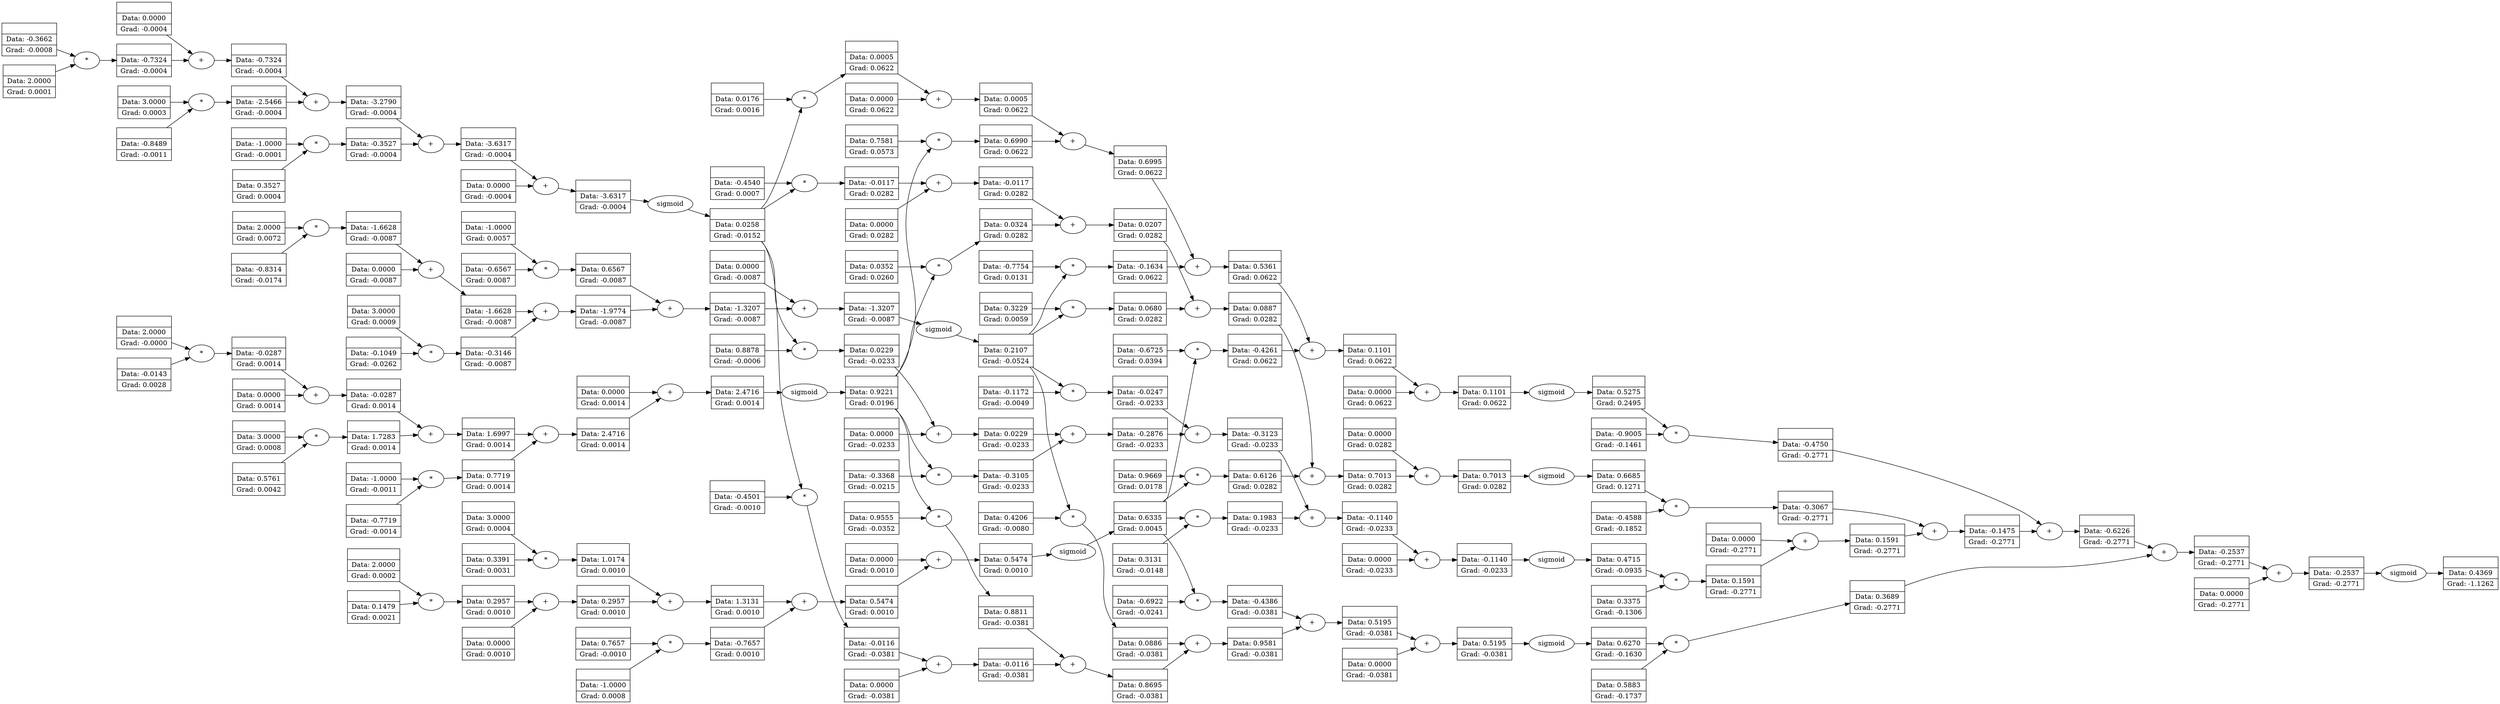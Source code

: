 digraph {
	graph [rankdir=LR]
	4974764048 [label=" | Data: -0.1634 | Grad:  0.0622" shape=record]
	"4974764048*" [label="*"]
	"4974764048*" -> 4974764048
	4974755920 [label=" | Data: 0.0000 | Grad: -0.0004" shape=record]
	4974755984 [label=" | Data: -0.7324 | Grad: -0.0004" shape=record]
	"4974755984+" [label="+"]
	"4974755984+" -> 4974755984
	4974764176 [label=" | Data: 0.5361 | Grad:  0.0622" shape=record]
	"4974764176+" [label="+"]
	"4974764176+" -> 4974764176
	4974756048 [label=" | Data: 3.0000 | Grad:  0.0003" shape=record]
	4974756112 [label=" | Data: -2.5466 | Grad: -0.0004" shape=record]
	"4974756112*" [label="*"]
	"4974756112*" -> 4974756112
	4974764304 [label=" | Data: -0.4261 | Grad:  0.0622" shape=record]
	"4974764304*" [label="*"]
	"4974764304*" -> 4974764304
	4974756240 [label=" | Data: -3.2790 | Grad: -0.0004" shape=record]
	"4974756240+" [label="+"]
	"4974756240+" -> 4974756240
	4974764432 [label=" | Data: 0.1101 | Grad:  0.0622" shape=record]
	"4974764432+" [label="+"]
	"4974764432+" -> 4974764432
	4974756368 [label=" | Data: -1.0000 | Grad: -0.0001" shape=record]
	4974756432 [label=" | Data: -0.3527 | Grad: -0.0004" shape=record]
	"4974756432*" [label="*"]
	"4974756432*" -> 4974756432
	4974764624 [label=" | Data: 0.5275 | Grad:  0.2495" shape=record]
	"4974764624sigmoid" [label=sigmoid]
	"4974764624sigmoid" -> 4974764624
	4974756560 [label=" | Data: -3.6317 | Grad: -0.0004" shape=record]
	"4974756560+" [label="+"]
	"4974756560+" -> 4974756560
	4974764752 [label=" | Data: 0.5195 | Grad: -0.0381" shape=record]
	"4974764752+" [label="+"]
	"4974764752+" -> 4974764752
	4974764816 [label=" | Data: -0.0116 | Grad: -0.0381" shape=record]
	"4974764816*" [label="*"]
	"4974764816*" -> 4974764816
	4974756752 [label=" | Data: 0.0258 | Grad: -0.0152" shape=record]
	"4974756752sigmoid" [label=sigmoid]
	"4974756752sigmoid" -> 4974756752
	4974764944 [label=" | Data: 0.0000 | Grad: -0.0381" shape=record]
	4974765008 [label=" | Data: -0.0116 | Grad: -0.0381" shape=record]
	"4974765008+" [label="+"]
	"4974765008+" -> 4974765008
	4974756880 [label=" | Data: 2.4716 | Grad:  0.0014" shape=record]
	"4974756880+" [label="+"]
	"4974756880+" -> 4974756880
	4974756944 [label=" | Data: 2.0000 | Grad: -0.0000" shape=record]
	4974765136 [label=" | Data: 0.8811 | Grad: -0.0381" shape=record]
	"4974765136*" [label="*"]
	"4974765136*" -> 4974765136
	4974757008 [label=" | Data: -0.0287 | Grad:  0.0014" shape=record]
	"4974757008*" [label="*"]
	"4974757008*" -> 4974757008
	4974763920 [label=" | Data: 0.6995 | Grad:  0.0622" shape=record]
	"4974763920+" [label="+"]
	"4974763920+" -> 4974763920
	4974765264 [label=" | Data: 0.8695 | Grad: -0.0381" shape=record]
	"4974765264+" [label="+"]
	"4974765264+" -> 4974765264
	4974757136 [label=" | Data: 0.0000 | Grad:  0.0014" shape=record]
	4974757200 [label=" | Data: -0.0287 | Grad:  0.0014" shape=record]
	"4974757200+" [label="+"]
	"4974757200+" -> 4974757200
	4974765392 [label=" | Data: 0.0886 | Grad: -0.0381" shape=record]
	"4974765392*" [label="*"]
	"4974765392*" -> 4974765392
	4974757328 [label=" | Data: 3.0000 | Grad:  0.0008" shape=record]
	4974765520 [label=" | Data: 0.9581 | Grad: -0.0381" shape=record]
	"4974765520+" [label="+"]
	"4974765520+" -> 4974765520
	4974757392 [label=" | Data: 1.7283 | Grad:  0.0014" shape=record]
	"4974757392*" [label="*"]
	"4974757392*" -> 4974757392
	4974765648 [label=" | Data: -0.4386 | Grad: -0.0381" shape=record]
	"4974765648*" [label="*"]
	"4974765648*" -> 4974765648
	4974757520 [label=" | Data: 1.6997 | Grad:  0.0014" shape=record]
	"4974757520+" [label="+"]
	"4974757520+" -> 4974757520
	4974765776 [label=" | Data: 0.5195 | Grad: -0.0381" shape=record]
	"4974765776+" [label="+"]
	"4974765776+" -> 4974765776
	4974757648 [label=" | Data: -1.0000 | Grad: -0.0011" shape=record]
	4974757712 [label=" | Data: 0.7719 | Grad:  0.0014" shape=record]
	"4974757712*" [label="*"]
	"4974757712*" -> 4974757712
	4974765968 [label=" | Data: 0.6270 | Grad: -0.1630" shape=record]
	"4974765968sigmoid" [label=sigmoid]
	"4974765968sigmoid" -> 4974765968
	4974757840 [label=" | Data: 2.4716 | Grad:  0.0014" shape=record]
	"4974757840+" [label="+"]
	"4974757840+" -> 4974757840
	4974766096 [label=" | Data: -0.2537 | Grad: -0.2771" shape=record]
	"4974766096+" [label="+"]
	"4974766096+" -> 4974766096
	4974766160 [label=" | Data: 0.1591 | Grad: -0.2771" shape=record]
	"4974766160*" [label="*"]
	"4974766160*" -> 4974766160
	4974758032 [label=" | Data: 0.9221 | Grad:  0.0196" shape=record]
	"4974758032sigmoid" [label=sigmoid]
	"4974758032sigmoid" -> 4974758032
	4974766288 [label=" | Data: 0.0000 | Grad: -0.2771" shape=record]
	4974766352 [label=" | Data: 0.1591 | Grad: -0.2771" shape=record]
	"4974766352+" [label="+"]
	"4974766352+" -> 4974766352
	4974758160 [label=" | Data: -1.3207 | Grad: -0.0087" shape=record]
	"4974758160+" [label="+"]
	"4974758160+" -> 4974758160
	4974758224 [label=" | Data: 2.0000 | Grad:  0.0072" shape=record]
	4974758288 [label=" | Data: -1.6628 | Grad: -0.0087" shape=record]
	"4974758288*" [label="*"]
	"4974758288*" -> 4974758288
	4974766480 [label=" | Data: -0.3067 | Grad: -0.2771" shape=record]
	"4974766480*" [label="*"]
	"4974766480*" -> 4974766480
	4974766608 [label=" | Data: -0.1475 | Grad: -0.2771" shape=record]
	"4974766608+" [label="+"]
	"4974766608+" -> 4974766608
	4974758416 [label=" | Data: 0.0000 | Grad: -0.0087" shape=record]
	4974758480 [label=" | Data: -1.6628 | Grad: -0.0087" shape=record]
	"4974758480+" [label="+"]
	"4974758480+" -> 4974758480
	4974766736 [label=" | Data: -0.4750 | Grad: -0.2771" shape=record]
	"4974766736*" [label="*"]
	"4974766736*" -> 4974766736
	4974758608 [label=" | Data: 3.0000 | Grad:  0.0009" shape=record]
	4974766864 [label=" | Data: -0.6226 | Grad: -0.2771" shape=record]
	"4974766864+" [label="+"]
	"4974766864+" -> 4974766864
	4974758672 [label=" | Data: -0.3146 | Grad: -0.0087" shape=record]
	"4974758672*" [label="*"]
	"4974758672*" -> 4974758672
	4974758800 [label=" | Data: -1.9774 | Grad: -0.0087" shape=record]
	"4974758800+" [label="+"]
	"4974758800+" -> 4974758800
	4974766992 [label=" | Data: 0.3689 | Grad: -0.2771" shape=record]
	"4974766992*" [label="*"]
	"4974766992*" -> 4974766992
	4974767120 [label=" | Data: -0.2537 | Grad: -0.2771" shape=record]
	"4974767120+" [label="+"]
	"4974767120+" -> 4974767120
	4974758928 [label=" | Data: -1.0000 | Grad:  0.0057" shape=record]
	4974758992 [label=" | Data: 0.6567 | Grad: -0.0087" shape=record]
	"4974758992*" [label="*"]
	"4974758992*" -> 4974758992
	4974767312 [label=" | Data: 0.4369 | Grad: -1.1262" shape=record]
	"4974767312sigmoid" [label=sigmoid]
	"4974767312sigmoid" -> 4974767312
	4974759120 [label=" | Data: -1.3207 | Grad: -0.0087" shape=record]
	"4974759120+" [label="+"]
	"4974759120+" -> 4974759120
	4974759312 [label=" | Data: 0.2107 | Grad: -0.0524" shape=record]
	"4974759312sigmoid" [label=sigmoid]
	"4974759312sigmoid" -> 4974759312
	4974759440 [label=" | Data: 0.5474 | Grad:  0.0010" shape=record]
	"4974759440+" [label="+"]
	"4974759440+" -> 4974759440
	4974759504 [label=" | Data: 2.0000 | Grad:  0.0002" shape=record]
	4974759568 [label=" | Data: 0.2957 | Grad:  0.0010" shape=record]
	"4974759568*" [label="*"]
	"4974759568*" -> 4974759568
	4974759696 [label=" | Data: 0.0000 | Grad:  0.0010" shape=record]
	4974759760 [label=" | Data: 0.2957 | Grad:  0.0010" shape=record]
	"4974759760+" [label="+"]
	"4974759760+" -> 4974759760
	4974759888 [label=" | Data: 3.0000 | Grad:  0.0004" shape=record]
	4974702608 [label=" | Data: -0.3662 | Grad: -0.0008" shape=record]
	4974759952 [label=" | Data: 1.0174 | Grad:  0.0010" shape=record]
	"4974759952*" [label="*"]
	"4974759952*" -> 4974759952
	4974702672 [label=" | Data: -0.8489 | Grad: -0.0011" shape=record]
	4974702736 [label=" | Data: 0.3527 | Grad:  0.0004" shape=record]
	4974760080 [label=" | Data: 1.3131 | Grad:  0.0010" shape=record]
	"4974760080+" [label="+"]
	"4974760080+" -> 4974760080
	4974760208 [label=" | Data: -1.0000 | Grad:  0.0008" shape=record]
	4974702928 [label=" | Data: -0.0143 | Grad:  0.0028" shape=record]
	4974760272 [label=" | Data: -0.7657 | Grad:  0.0010" shape=record]
	"4974760272*" [label="*"]
	"4974760272*" -> 4974760272
	4974702992 [label=" | Data: 0.5761 | Grad:  0.0042" shape=record]
	4974703056 [label=" | Data: -0.7719 | Grad: -0.0014" shape=record]
	4974760400 [label=" | Data: 0.5474 | Grad:  0.0010" shape=record]
	"4974760400+" [label="+"]
	"4974760400+" -> 4974760400
	4974703120 [label=" | Data: 0.0000 | Grad:  0.0014" shape=record]
	4974760592 [label=" | Data: 0.6335 | Grad:  0.0045" shape=record]
	"4974760592sigmoid" [label=sigmoid]
	"4974760592sigmoid" -> 4974760592
	4974703312 [label=" | Data: -0.8314 | Grad: -0.0174" shape=record]
	4974760720 [label=" | Data: -0.1140 | Grad: -0.0233" shape=record]
	"4974760720+" [label="+"]
	"4974760720+" -> 4974760720
	4974703376 [label=" | Data: -0.1049 | Grad: -0.0262" shape=record]
	4974703440 [label=" | Data: -0.6567 | Grad:  0.0087" shape=record]
	4974760784 [label=" | Data: 0.0229 | Grad: -0.0233" shape=record]
	"4974760784*" [label="*"]
	"4974760784*" -> 4974760784
	4974703504 [label=" | Data: 0.0000 | Grad: -0.0087" shape=record]
	4974760912 [label=" | Data: 0.0000 | Grad: -0.0233" shape=record]
	4974760976 [label=" | Data: 0.0229 | Grad: -0.0233" shape=record]
	"4974760976+" [label="+"]
	"4974760976+" -> 4974760976
	4974703696 [label=" | Data: 0.1479 | Grad:  0.0021" shape=record]
	4974761104 [label=" | Data: -0.3105 | Grad: -0.0233" shape=record]
	"4974761104*" [label="*"]
	"4974761104*" -> 4974761104
	4974703760 [label=" | Data: 0.3391 | Grad:  0.0031" shape=record]
	4974703824 [label=" | Data: 0.7657 | Grad: -0.0010" shape=record]
	4974761232 [label=" | Data: -0.2876 | Grad: -0.0233" shape=record]
	"4974761232+" [label="+"]
	"4974761232+" -> 4974761232
	4974703888 [label=" | Data: 0.0000 | Grad:  0.0010" shape=record]
	4974761360 [label=" | Data: -0.0247 | Grad: -0.0233" shape=record]
	"4974761360*" [label="*"]
	"4974761360*" -> 4974761360
	4974761488 [label=" | Data: -0.3123 | Grad: -0.0233" shape=record]
	"4974761488+" [label="+"]
	"4974761488+" -> 4974761488
	4974704208 [label=" | Data: 0.8878 | Grad: -0.0006" shape=record]
	4974704272 [label=" | Data: -0.3368 | Grad: -0.0215" shape=record]
	4797814416 [label=" | Data: 0.0000 | Grad: -0.0004" shape=record]
	4974761616 [label=" | Data: 0.1983 | Grad: -0.0233" shape=record]
	"4974761616*" [label="*"]
	"4974761616*" -> 4974761616
	4974704336 [label=" | Data: -0.1172 | Grad: -0.0049" shape=record]
	4974761744 [label=" | Data: -0.1140 | Grad: -0.0233" shape=record]
	"4974761744+" [label="+"]
	"4974761744+" -> 4974761744
	4974704400 [label=" | Data: 0.3131 | Grad: -0.0148" shape=record]
	4974704464 [label=" | Data: 0.0000 | Grad: -0.0233" shape=record]
	4974761936 [label=" | Data: 0.4715 | Grad: -0.0935" shape=record]
	"4974761936sigmoid" [label=sigmoid]
	"4974761936sigmoid" -> 4974761936
	4974704656 [label=" | Data: -0.4540 | Grad:  0.0007" shape=record]
	4974762064 [label=" | Data: 0.7013 | Grad:  0.0282" shape=record]
	"4974762064+" [label="+"]
	"4974762064+" -> 4974762064
	4974704720 [label=" | Data: 0.0352 | Grad:  0.0260" shape=record]
	4974762128 [label=" | Data: -0.0117 | Grad:  0.0282" shape=record]
	"4974762128*" [label="*"]
	"4974762128*" -> 4974762128
	4974704784 [label=" | Data: 0.3229 | Grad:  0.0059" shape=record]
	4974704848 [label=" | Data: 0.9669 | Grad:  0.0178" shape=record]
	4974704912 [label=" | Data: 0.0000 | Grad:  0.0282" shape=record]
	4974762256 [label=" | Data: 0.0000 | Grad:  0.0282" shape=record]
	4974762320 [label=" | Data: -0.0117 | Grad:  0.0282" shape=record]
	"4974762320+" [label="+"]
	"4974762320+" -> 4974762320
	4974762448 [label=" | Data: 0.0324 | Grad:  0.0282" shape=record]
	"4974762448*" [label="*"]
	"4974762448*" -> 4974762448
	4974705104 [label=" | Data: 0.0176 | Grad:  0.0016" shape=record]
	4974705168 [label=" | Data: 0.7581 | Grad:  0.0573" shape=record]
	4974762576 [label=" | Data: 0.0207 | Grad:  0.0282" shape=record]
	"4974762576+" [label="+"]
	"4974762576+" -> 4974762576
	4974705232 [label=" | Data: -0.7754 | Grad:  0.0131" shape=record]
	4974705296 [label=" | Data: -0.6725 | Grad:  0.0394" shape=record]
	4974762704 [label=" | Data: 0.0680 | Grad:  0.0282" shape=record]
	"4974762704*" [label="*"]
	"4974762704*" -> 4974762704
	4974705360 [label=" | Data: 0.0000 | Grad:  0.0622" shape=record]
	4974762832 [label=" | Data: 0.0887 | Grad:  0.0282" shape=record]
	"4974762832+" [label="+"]
	"4974762832+" -> 4974762832
	4974705552 [label=" | Data: -0.4501 | Grad: -0.0010" shape=record]
	4974762960 [label=" | Data: 0.6126 | Grad:  0.0282" shape=record]
	"4974762960*" [label="*"]
	"4974762960*" -> 4974762960
	4974705616 [label=" | Data: 0.9555 | Grad: -0.0352" shape=record]
	4974705680 [label=" | Data: 0.4206 | Grad: -0.0080" shape=record]
	4974763088 [label=" | Data: 0.7013 | Grad:  0.0282" shape=record]
	"4974763088+" [label="+"]
	"4974763088+" -> 4974763088
	4974705744 [label=" | Data: -0.6922 | Grad: -0.0241" shape=record]
	4974705808 [label=" | Data: 0.0000 | Grad: -0.0381" shape=record]
	4974763280 [label=" | Data: 0.6685 | Grad:  0.1271" shape=record]
	"4974763280sigmoid" [label=sigmoid]
	"4974763280sigmoid" -> 4974763280
	4974763408 [label=" | Data: 0.1101 | Grad:  0.0622" shape=record]
	"4974763408+" [label="+"]
	"4974763408+" -> 4974763408
	4974706128 [label=" | Data: 0.3375 | Grad: -0.1306" shape=record]
	4974763472 [label=" | Data: 0.0005 | Grad:  0.0622" shape=record]
	"4974763472*" [label="*"]
	"4974763472*" -> 4974763472
	4974706192 [label=" | Data: -0.4588 | Grad: -0.1852" shape=record]
	4974706256 [label=" | Data: -0.9005 | Grad: -0.1461" shape=record]
	4974763600 [label=" | Data: 0.0000 | Grad:  0.0622" shape=record]
	4974763664 [label=" | Data: 0.0005 | Grad:  0.0622" shape=record]
	"4974763664+" [label="+"]
	"4974763664+" -> 4974763664
	4974706320 [label=" | Data: 0.5883 | Grad: -0.1737" shape=record]
	4974706384 [label=" | Data: 0.0000 | Grad: -0.2771" shape=record]
	4974763792 [label=" | Data: 0.6990 | Grad:  0.0622" shape=record]
	"4974763792*" [label="*"]
	"4974763792*" -> 4974763792
	4974706512 [label=" | Data: -3.6317 | Grad: -0.0004" shape=record]
	"4974706512+" [label="+"]
	"4974706512+" -> 4974706512
	4974706576 [label=" | Data: 2.0000 | Grad:  0.0001" shape=record]
	4974706640 [label=" | Data: -0.7324 | Grad: -0.0004" shape=record]
	"4974706640*" [label="*"]
	"4974706640*" -> 4974706640
	4974756240 -> "4974756560+"
	4974762832 -> "4974763088+"
	4974761104 -> "4974761232+"
	4974765264 -> "4974765520+"
	4974756752 -> "4974764816*"
	4974702672 -> "4974756112*"
	4974766992 -> "4974767120+"
	4974764048 -> "4974764176+"
	4974765776 -> "4974764752+"
	4974706128 -> "4974766160*"
	4974704720 -> "4974762448*"
	4974704784 -> "4974762704*"
	4974758032 -> "4974765136*"
	4974704400 -> "4974761616*"
	4974703440 -> "4974758992*"
	4974756048 -> "4974756112*"
	4974761488 -> "4974761744+"
	4974762128 -> "4974762320+"
	4974760400 -> "4974759440+"
	4974756944 -> "4974757008*"
	4974704656 -> "4974762128*"
	4974760272 -> "4974760400+"
	4974704912 -> "4974762064+"
	4974755920 -> "4974755984+"
	4974766736 -> "4974766864+"
	4974758416 -> "4974758480+"
	4974762064 -> "4974763280sigmoid"
	4974758928 -> "4974758992*"
	4974760976 -> "4974761232+"
	4974759568 -> "4974759760+"
	4974766352 -> "4974766608+"
	4974759888 -> "4974759952*"
	4974757712 -> "4974757840+"
	4974705296 -> "4974764304*"
	4974765136 -> "4974765264+"
	4974702736 -> "4974756432*"
	4974704208 -> "4974760784*"
	4974759312 -> "4974762704*"
	4974756368 -> "4974756432*"
	4974758032 -> "4974761104*"
	4974766288 -> "4974766352+"
	4974706192 -> "4974766480*"
	4974765648 -> "4974765776+"
	4974757840 -> "4974756880+"
	4974764432 -> "4974763408+"
	4974705232 -> "4974764048*"
	4974762256 -> "4974762320+"
	4974757520 -> "4974757840+"
	4974703824 -> "4974760272*"
	4974706640 -> "4974755984+"
	4974759312 -> "4974764048*"
	4974706384 -> "4974766096+"
	4974705104 -> "4974763472*"
	4974704336 -> "4974761360*"
	4974758480 -> "4974758800+"
	4974758288 -> "4974758480+"
	4974757392 -> "4974757520+"
	4974764944 -> "4974765008+"
	4974765008 -> "4974765264+"
	4974761360 -> "4974761488+"
	4974760592 -> "4974761616*"
	4974759504 -> "4974759568*"
	4974756880 -> "4974758032sigmoid"
	4974763280 -> "4974766480*"
	4974765520 -> "4974765776+"
	4974766096 -> "4974767312sigmoid"
	4974763920 -> "4974764176+"
	4974756752 -> "4974760784*"
	4974760912 -> "4974760976+"
	4974762704 -> "4974762832+"
	4974703120 -> "4974756880+"
	4974765968 -> "4974766992*"
	4974766864 -> "4974767120+"
	4974760592 -> "4974762960*"
	4974706512 -> "4974756752sigmoid"
	4974702992 -> "4974757392*"
	4974705168 -> "4974763792*"
	4974760080 -> "4974760400+"
	4974758992 -> "4974759120+"
	4974757136 -> "4974757200+"
	4974756752 -> "4974762128*"
	4974766608 -> "4974766864+"
	4974763600 -> "4974763664+"
	4974763664 -> "4974763920+"
	4974761744 -> "4974760720+"
	4974759120 -> "4974758160+"
	4974758608 -> "4974758672*"
	4974764752 -> "4974765968sigmoid"
	4974759440 -> "4974760592sigmoid"
	4974761936 -> "4974766160*"
	4974759952 -> "4974760080+"
	4974704272 -> "4974761104*"
	4974758032 -> "4974762448*"
	4974705360 -> "4974763408+"
	4974760784 -> "4974760976+"
	4974766160 -> "4974766352+"
	4974756432 -> "4974756560+"
	4974762576 -> "4974762832+"
	4974703312 -> "4974758288*"
	4974764304 -> "4974764432+"
	4974705680 -> "4974765392*"
	4974705744 -> "4974765648*"
	4974763088 -> "4974762064+"
	4974760720 -> "4974761936sigmoid"
	4974703504 -> "4974758160+"
	4974763792 -> "4974763920+"
	4974705616 -> "4974765136*"
	4974759312 -> "4974765392*"
	4974704464 -> "4974760720+"
	4974703376 -> "4974758672*"
	4974758032 -> "4974763792*"
	4974706576 -> "4974706640*"
	4974757200 -> "4974757520+"
	4974757008 -> "4974757200+"
	4974756112 -> "4974756240+"
	4974760208 -> "4974760272*"
	4974756560 -> "4974706512+"
	4974763408 -> "4974764624sigmoid"
	4974761232 -> "4974761488+"
	4974705552 -> "4974764816*"
	4974758224 -> "4974758288*"
	4974705808 -> "4974764752+"
	4974759696 -> "4974759760+"
	4974766480 -> "4974766608+"
	4974704848 -> "4974762960*"
	4974764176 -> "4974764432+"
	4974764816 -> "4974765008+"
	4974762448 -> "4974762576+"
	4974764624 -> "4974766736*"
	4974762960 -> "4974763088+"
	4974703696 -> "4974759568*"
	4974759312 -> "4974761360*"
	4974757648 -> "4974757712*"
	4974702608 -> "4974706640*"
	4974765392 -> "4974765520+"
	4974703888 -> "4974759440+"
	4974760592 -> "4974764304*"
	4974702928 -> "4974757008*"
	4974703056 -> "4974757712*"
	4974758800 -> "4974759120+"
	4974767120 -> "4974766096+"
	4974755984 -> "4974756240+"
	4974703760 -> "4974759952*"
	4797814416 -> "4974706512+"
	4974756752 -> "4974763472*"
	4974706320 -> "4974766992*"
	4974757328 -> "4974757392*"
	4974763472 -> "4974763664+"
	4974759760 -> "4974760080+"
	4974761616 -> "4974761744+"
	4974706256 -> "4974766736*"
	4974758160 -> "4974759312sigmoid"
	4974758672 -> "4974758800+"
	4974760592 -> "4974765648*"
	4974762320 -> "4974762576+"
}
